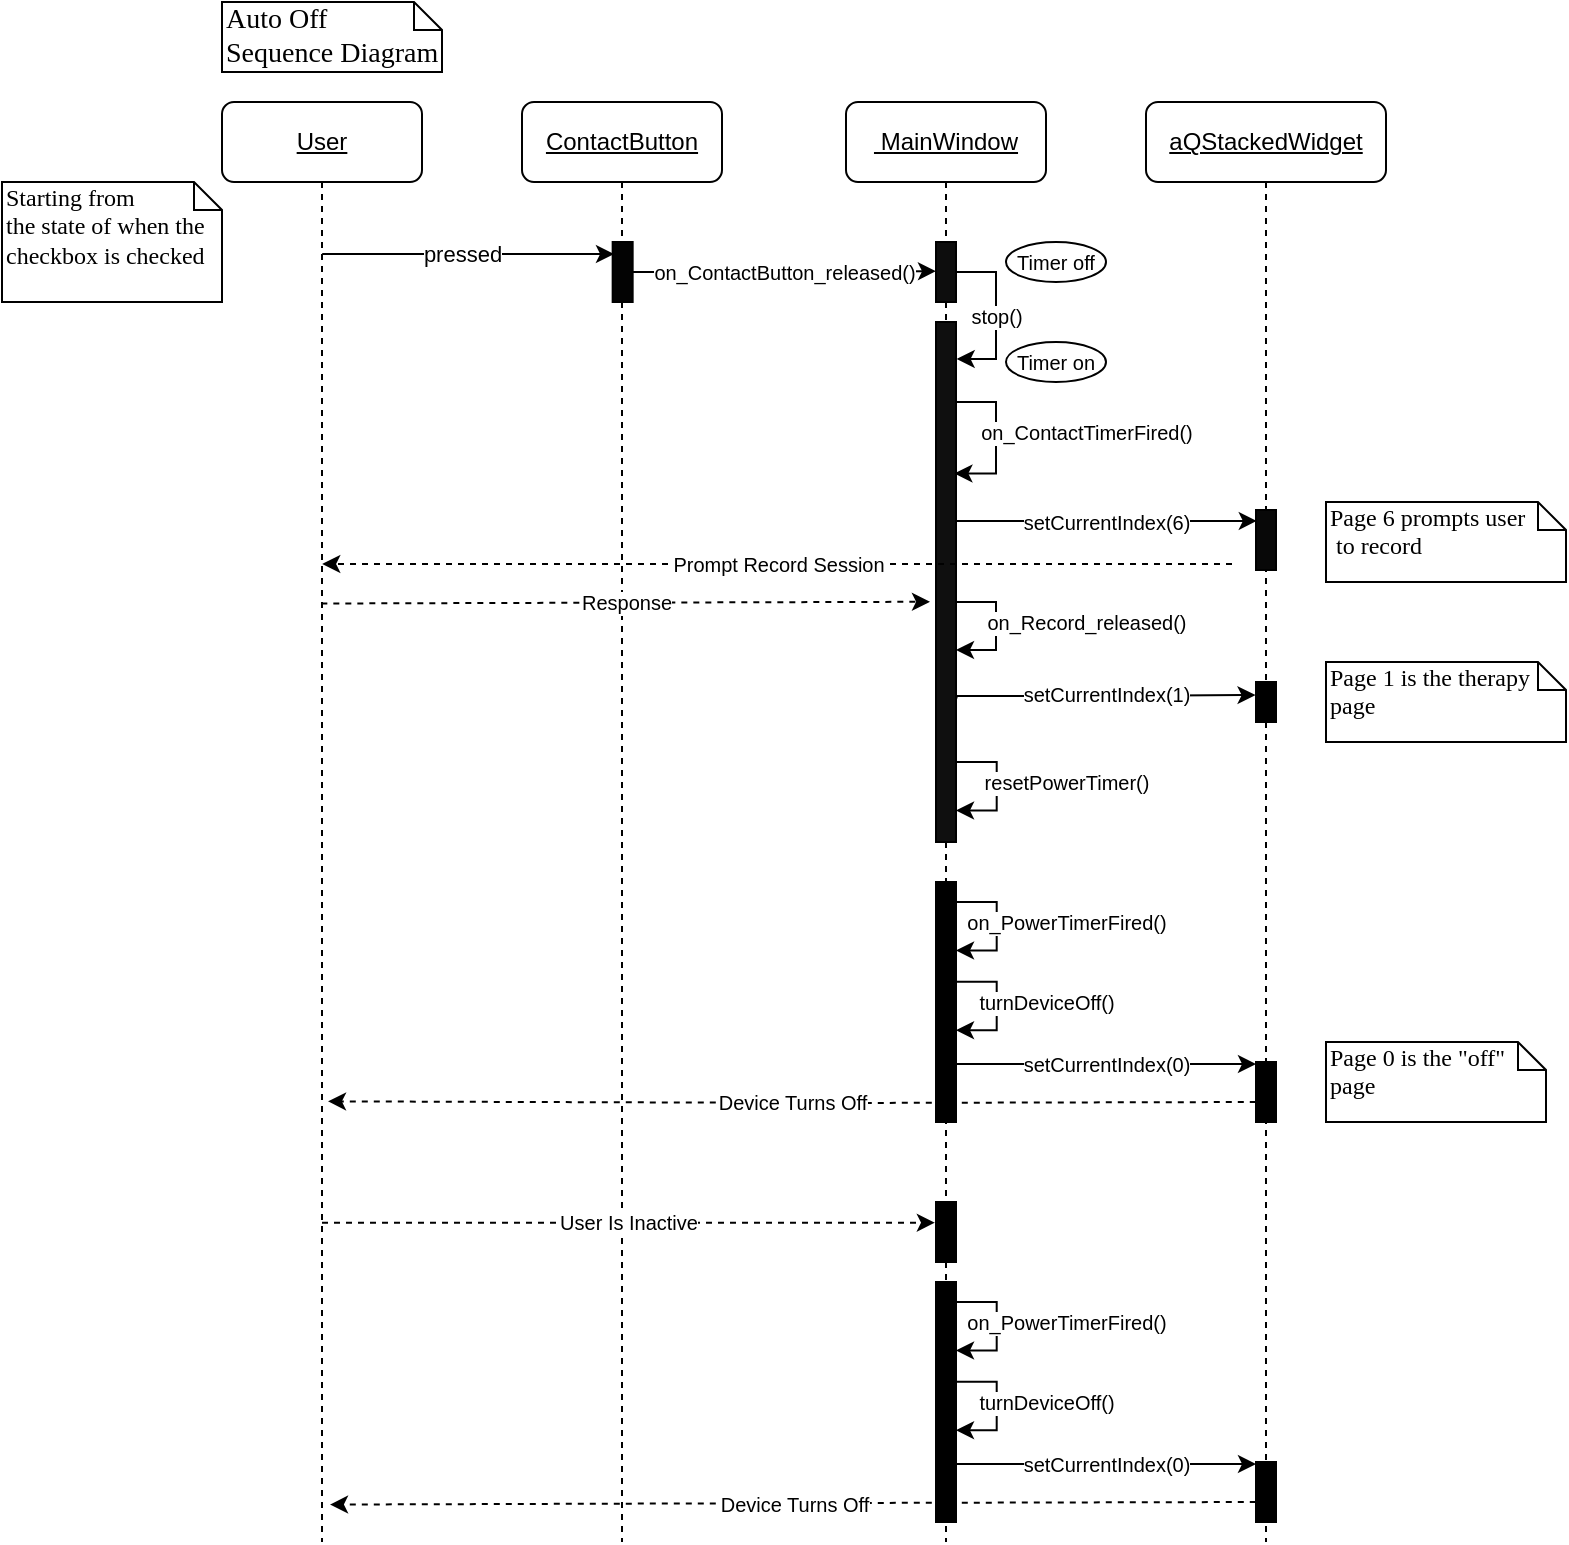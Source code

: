 <mxfile version="15.9.1" type="device"><diagram id="Scy_tJtB7N8xiHCwlLkG" name="Page-1"><mxGraphModel dx="1422" dy="702" grid="1" gridSize="10" guides="1" tooltips="1" connect="1" arrows="1" fold="1" page="1" pageScale="1" pageWidth="850" pageHeight="1100" math="0" shadow="0"><root><mxCell id="0"/><mxCell id="1" parent="0"/><mxCell id="IdRi-EkKLNIlzUSz1pVr-2" value="&lt;u&gt;&lt;font face=&quot;Helvetica&quot;&gt;&amp;nbsp;MainWindow&lt;/font&gt;&lt;/u&gt;" style="shape=umlLifeline;perimeter=lifelinePerimeter;whiteSpace=wrap;html=1;container=1;collapsible=0;recursiveResize=0;outlineConnect=0;rounded=1;shadow=0;comic=0;labelBackgroundColor=none;strokeWidth=1;fontFamily=Verdana;fontSize=12;align=center;" parent="1" vertex="1"><mxGeometry x="432" y="80" width="100" height="720" as="geometry"/></mxCell><mxCell id="IdRi-EkKLNIlzUSz1pVr-25" value="stop()" style="edgeStyle=orthogonalEdgeStyle;rounded=0;orthogonalLoop=1;jettySize=auto;html=1;entryX=1.033;entryY=0.071;entryDx=0;entryDy=0;entryPerimeter=0;fontSize=10;" parent="IdRi-EkKLNIlzUSz1pVr-2" source="IdRi-EkKLNIlzUSz1pVr-22" target="IdRi-EkKLNIlzUSz1pVr-23" edge="1"><mxGeometry relative="1" as="geometry"><Array as="points"><mxPoint x="75" y="85"/><mxPoint x="75" y="129"/></Array></mxGeometry></mxCell><mxCell id="IdRi-EkKLNIlzUSz1pVr-22" value="" style="html=1;points=[];perimeter=orthogonalPerimeter;rounded=0;shadow=0;comic=0;labelBackgroundColor=none;strokeWidth=1;fontFamily=Verdana;fontSize=12;align=center;fillColor=#0D0D0D;" parent="IdRi-EkKLNIlzUSz1pVr-2" vertex="1"><mxGeometry x="45" y="70" width="10" height="30" as="geometry"/></mxCell><mxCell id="IdRi-EkKLNIlzUSz1pVr-23" value="" style="html=1;points=[];perimeter=orthogonalPerimeter;rounded=0;shadow=0;comic=0;labelBackgroundColor=none;strokeWidth=1;fontFamily=Verdana;fontSize=12;align=center;fillColor=#0F0F0F;" parent="IdRi-EkKLNIlzUSz1pVr-2" vertex="1"><mxGeometry x="45" y="110" width="10" height="260" as="geometry"/></mxCell><mxCell id="IdRi-EkKLNIlzUSz1pVr-30" value="on_ContactTimerFired()" style="edgeStyle=orthogonalEdgeStyle;rounded=0;orthogonalLoop=1;jettySize=auto;html=1;entryX=0.92;entryY=0.504;entryDx=0;entryDy=0;entryPerimeter=0;fontSize=10;" parent="IdRi-EkKLNIlzUSz1pVr-2" edge="1"><mxGeometry x="-0.094" y="45" relative="1" as="geometry"><mxPoint x="55" y="150" as="sourcePoint"/><mxPoint x="54.2" y="185.76" as="targetPoint"/><Array as="points"><mxPoint x="75" y="150"/><mxPoint x="75" y="186"/></Array><mxPoint as="offset"/></mxGeometry></mxCell><mxCell id="IdRi-EkKLNIlzUSz1pVr-35" value="on_Record_released()" style="edgeStyle=orthogonalEdgeStyle;rounded=0;orthogonalLoop=1;jettySize=auto;html=1;fontSize=10;" parent="IdRi-EkKLNIlzUSz1pVr-2" source="IdRi-EkKLNIlzUSz1pVr-23" edge="1"><mxGeometry x="-0.062" y="45" relative="1" as="geometry"><mxPoint x="55" y="274" as="targetPoint"/><Array as="points"><mxPoint x="75" y="250"/><mxPoint x="75" y="274"/></Array><mxPoint as="offset"/></mxGeometry></mxCell><mxCell id="IdRi-EkKLNIlzUSz1pVr-39" value="resetPowerTimer()" style="edgeStyle=orthogonalEdgeStyle;rounded=0;orthogonalLoop=1;jettySize=auto;html=1;entryX=0.967;entryY=0.657;entryDx=0;entryDy=0;entryPerimeter=0;fontSize=10;" parent="IdRi-EkKLNIlzUSz1pVr-2" edge="1"><mxGeometry x="-0.072" y="35" relative="1" as="geometry"><mxPoint x="55.33" y="330" as="sourcePoint"/><mxPoint x="55.0" y="354.25" as="targetPoint"/><Array as="points"><mxPoint x="75.33" y="330"/><mxPoint x="75.33" y="354"/></Array><mxPoint as="offset"/></mxGeometry></mxCell><mxCell id="IdRi-EkKLNIlzUSz1pVr-40" value="" style="html=1;points=[];perimeter=orthogonalPerimeter;rounded=0;shadow=0;comic=0;labelBackgroundColor=none;strokeWidth=1;fontFamily=Verdana;fontSize=12;align=center;fillColor=#000000;" parent="IdRi-EkKLNIlzUSz1pVr-2" vertex="1"><mxGeometry x="45" y="390" width="10" height="120" as="geometry"/></mxCell><mxCell id="IdRi-EkKLNIlzUSz1pVr-41" value="on_PowerTimerFired()" style="edgeStyle=orthogonalEdgeStyle;rounded=0;orthogonalLoop=1;jettySize=auto;html=1;entryX=0.967;entryY=0.657;entryDx=0;entryDy=0;entryPerimeter=0;fontSize=10;" parent="IdRi-EkKLNIlzUSz1pVr-2" edge="1"><mxGeometry x="-0.072" y="35" relative="1" as="geometry"><mxPoint x="55.33" y="400" as="sourcePoint"/><mxPoint x="55.0" y="424.25" as="targetPoint"/><Array as="points"><mxPoint x="75.33" y="400"/><mxPoint x="75.33" y="424"/></Array><mxPoint as="offset"/></mxGeometry></mxCell><mxCell id="IdRi-EkKLNIlzUSz1pVr-42" value="turnDeviceOff()" style="edgeStyle=orthogonalEdgeStyle;rounded=0;orthogonalLoop=1;jettySize=auto;html=1;entryX=0.967;entryY=0.657;entryDx=0;entryDy=0;entryPerimeter=0;fontSize=10;" parent="IdRi-EkKLNIlzUSz1pVr-2" edge="1"><mxGeometry x="-0.067" y="25" relative="1" as="geometry"><mxPoint x="55.33" y="439.85" as="sourcePoint"/><mxPoint x="55.0" y="464.1" as="targetPoint"/><Array as="points"><mxPoint x="75.33" y="439.85"/><mxPoint x="75.33" y="463.85"/></Array><mxPoint as="offset"/></mxGeometry></mxCell><mxCell id="IdRi-EkKLNIlzUSz1pVr-45" value="Device Turns Off" style="edgeStyle=orthogonalEdgeStyle;rounded=0;orthogonalLoop=1;jettySize=auto;html=1;fontSize=10;dashed=1;entryX=0.53;entryY=0.694;entryDx=0;entryDy=0;entryPerimeter=0;" parent="IdRi-EkKLNIlzUSz1pVr-2" edge="1" target="IdRi-EkKLNIlzUSz1pVr-4"><mxGeometry relative="1" as="geometry"><mxPoint x="204.9" y="500" as="sourcePoint"/><mxPoint x="-252" y="500" as="targetPoint"/></mxGeometry></mxCell><mxCell id="IdRi-EkKLNIlzUSz1pVr-53" value="" style="html=1;points=[];perimeter=orthogonalPerimeter;rounded=0;shadow=0;comic=0;labelBackgroundColor=none;strokeWidth=1;fontFamily=Verdana;fontSize=12;align=center;fillColor=#000000;" parent="IdRi-EkKLNIlzUSz1pVr-2" vertex="1"><mxGeometry x="45" y="590" width="10" height="120" as="geometry"/></mxCell><mxCell id="IdRi-EkKLNIlzUSz1pVr-54" value="on_PowerTimerFired()" style="edgeStyle=orthogonalEdgeStyle;rounded=0;orthogonalLoop=1;jettySize=auto;html=1;entryX=0.967;entryY=0.657;entryDx=0;entryDy=0;entryPerimeter=0;fontSize=10;" parent="IdRi-EkKLNIlzUSz1pVr-2" edge="1"><mxGeometry x="-0.072" y="35" relative="1" as="geometry"><mxPoint x="55.33" y="600" as="sourcePoint"/><mxPoint x="55" y="624.25" as="targetPoint"/><Array as="points"><mxPoint x="75.33" y="600"/><mxPoint x="75.33" y="624"/></Array><mxPoint as="offset"/></mxGeometry></mxCell><mxCell id="IdRi-EkKLNIlzUSz1pVr-55" value="turnDeviceOff()" style="edgeStyle=orthogonalEdgeStyle;rounded=0;orthogonalLoop=1;jettySize=auto;html=1;entryX=0.967;entryY=0.657;entryDx=0;entryDy=0;entryPerimeter=0;fontSize=10;" parent="IdRi-EkKLNIlzUSz1pVr-2" edge="1"><mxGeometry x="-0.067" y="25" relative="1" as="geometry"><mxPoint x="55.33" y="639.85" as="sourcePoint"/><mxPoint x="55" y="664.1" as="targetPoint"/><Array as="points"><mxPoint x="75.33" y="639.85"/><mxPoint x="75.33" y="663.85"/></Array><mxPoint as="offset"/></mxGeometry></mxCell><mxCell id="IdRi-EkKLNIlzUSz1pVr-56" value="Device Turns Off" style="edgeStyle=orthogonalEdgeStyle;rounded=0;orthogonalLoop=1;jettySize=auto;html=1;fontSize=10;dashed=1;entryX=0.54;entryY=0.974;entryDx=0;entryDy=0;entryPerimeter=0;" parent="IdRi-EkKLNIlzUSz1pVr-2" edge="1" target="IdRi-EkKLNIlzUSz1pVr-4"><mxGeometry relative="1" as="geometry"><mxPoint x="204.9" y="700" as="sourcePoint"/><mxPoint x="-250" y="700" as="targetPoint"/></mxGeometry></mxCell><mxCell id="IdRi-EkKLNIlzUSz1pVr-58" value="setCurrentIndex(0)" style="edgeStyle=orthogonalEdgeStyle;rounded=0;orthogonalLoop=1;jettySize=auto;html=1;entryX=0.04;entryY=0.116;entryDx=0;entryDy=0;entryPerimeter=0;fontSize=10;" parent="IdRi-EkKLNIlzUSz1pVr-2" edge="1"><mxGeometry relative="1" as="geometry"><mxPoint x="54.6" y="681.02" as="sourcePoint"/><mxPoint x="205" y="681" as="targetPoint"/><Array as="points"><mxPoint x="129.6" y="680.52"/></Array></mxGeometry></mxCell><mxCell id="IdRi-EkKLNIlzUSz1pVr-59" value="" style="html=1;points=[];perimeter=orthogonalPerimeter;rounded=0;shadow=0;comic=0;labelBackgroundColor=none;strokeWidth=1;fontFamily=Verdana;fontSize=12;align=center;fillColor=#000000;" parent="IdRi-EkKLNIlzUSz1pVr-2" vertex="1"><mxGeometry x="45" y="550" width="10" height="30" as="geometry"/></mxCell><mxCell id="IdRi-EkKLNIlzUSz1pVr-3" value="&lt;u&gt;&lt;font face=&quot;Helvetica&quot;&gt;aQStackedWidget&lt;/font&gt;&lt;/u&gt;" style="shape=umlLifeline;perimeter=lifelinePerimeter;whiteSpace=wrap;html=1;container=1;collapsible=0;recursiveResize=0;outlineConnect=0;rounded=1;shadow=0;comic=0;labelBackgroundColor=none;strokeWidth=1;fontFamily=Verdana;fontSize=12;align=center;" parent="1" vertex="1"><mxGeometry x="582" y="80" width="120" height="720" as="geometry"/></mxCell><mxCell id="IdRi-EkKLNIlzUSz1pVr-29" value="" style="html=1;points=[];perimeter=orthogonalPerimeter;rounded=0;shadow=0;comic=0;labelBackgroundColor=none;strokeWidth=1;fontFamily=Verdana;fontSize=12;align=center;fillColor=#080808;" parent="IdRi-EkKLNIlzUSz1pVr-3" vertex="1"><mxGeometry x="55" y="204" width="10" height="30" as="geometry"/></mxCell><mxCell id="IdRi-EkKLNIlzUSz1pVr-43" value="" style="html=1;points=[];perimeter=orthogonalPerimeter;rounded=0;shadow=0;comic=0;labelBackgroundColor=none;strokeWidth=1;fontFamily=Verdana;fontSize=12;align=center;fillColor=#000000;" parent="IdRi-EkKLNIlzUSz1pVr-3" vertex="1"><mxGeometry x="55" y="480" width="10" height="30" as="geometry"/></mxCell><mxCell id="IdRi-EkKLNIlzUSz1pVr-44" value="setCurrentIndex(0)" style="edgeStyle=orthogonalEdgeStyle;rounded=0;orthogonalLoop=1;jettySize=auto;html=1;entryX=0.04;entryY=0.116;entryDx=0;entryDy=0;entryPerimeter=0;fontSize=10;" parent="IdRi-EkKLNIlzUSz1pVr-3" edge="1"><mxGeometry relative="1" as="geometry"><mxPoint x="-95.4" y="481.02" as="sourcePoint"/><mxPoint x="55.0" y="481" as="targetPoint"/><Array as="points"><mxPoint x="-20.4" y="480.52"/></Array></mxGeometry></mxCell><mxCell id="IdRi-EkKLNIlzUSz1pVr-57" value="" style="html=1;points=[];perimeter=orthogonalPerimeter;rounded=0;shadow=0;comic=0;labelBackgroundColor=none;strokeWidth=1;fontFamily=Verdana;fontSize=12;align=center;fillColor=#000000;" parent="IdRi-EkKLNIlzUSz1pVr-3" vertex="1"><mxGeometry x="55" y="680" width="10" height="30" as="geometry"/></mxCell><mxCell id="IdRi-EkKLNIlzUSz1pVr-62" value="" style="html=1;points=[];perimeter=orthogonalPerimeter;rounded=0;shadow=0;comic=0;labelBackgroundColor=none;strokeWidth=1;fontFamily=Verdana;fontSize=12;align=center;fillColor=#000000;" parent="IdRi-EkKLNIlzUSz1pVr-3" vertex="1"><mxGeometry x="55" y="290" width="10" height="20" as="geometry"/></mxCell><mxCell id="IdRi-EkKLNIlzUSz1pVr-4" value="&lt;u&gt;&lt;font face=&quot;Helvetica&quot;&gt;User&lt;/font&gt;&lt;/u&gt;" style="shape=umlLifeline;perimeter=lifelinePerimeter;whiteSpace=wrap;html=1;container=1;collapsible=0;recursiveResize=0;outlineConnect=0;rounded=1;shadow=0;comic=0;labelBackgroundColor=none;strokeWidth=1;fontFamily=Verdana;fontSize=12;align=center;" parent="1" vertex="1"><mxGeometry x="120" y="80" width="100" height="720" as="geometry"/></mxCell><mxCell id="IdRi-EkKLNIlzUSz1pVr-5" value="&lt;font style=&quot;font-size: 14px&quot;&gt;Auto Off &lt;br&gt;Sequence Diagram&lt;/font&gt;" style="shape=note;whiteSpace=wrap;html=1;size=14;verticalAlign=top;align=left;spacingTop=-6;rounded=0;shadow=0;comic=0;labelBackgroundColor=none;strokeWidth=1;fontFamily=Verdana;fontSize=12;fillColor=default;strokeColor=default;fontColor=default;" parent="1" vertex="1"><mxGeometry x="120" y="30" width="110" height="35" as="geometry"/></mxCell><mxCell id="IdRi-EkKLNIlzUSz1pVr-6" value="&lt;u&gt;&lt;font face=&quot;Helvetica&quot;&gt;ContactButton&lt;/font&gt;&lt;/u&gt;" style="shape=umlLifeline;perimeter=lifelinePerimeter;whiteSpace=wrap;html=1;container=1;collapsible=0;recursiveResize=0;outlineConnect=0;rounded=1;shadow=0;comic=0;labelBackgroundColor=none;strokeWidth=1;fontFamily=Verdana;fontSize=12;align=center;" parent="1" vertex="1"><mxGeometry x="270" y="80" width="100" height="720" as="geometry"/></mxCell><mxCell id="IdRi-EkKLNIlzUSz1pVr-13" value="" style="html=1;points=[];perimeter=orthogonalPerimeter;rounded=0;shadow=0;comic=0;labelBackgroundColor=none;strokeWidth=1;fontFamily=Verdana;fontSize=12;align=center;fillColor=#030303;" parent="IdRi-EkKLNIlzUSz1pVr-6" vertex="1"><mxGeometry x="45.33" y="70" width="10" height="30" as="geometry"/></mxCell><mxCell id="IdRi-EkKLNIlzUSz1pVr-17" value="pressed" style="endArrow=classic;html=1;rounded=0;entryX=0.067;entryY=0.2;entryDx=0;entryDy=0;entryPerimeter=0;" parent="1" edge="1"><mxGeometry x="-0.042" width="50" height="50" relative="1" as="geometry"><mxPoint x="170.1" y="156" as="sourcePoint"/><mxPoint x="316" y="156" as="targetPoint"/><mxPoint as="offset"/></mxGeometry></mxCell><mxCell id="IdRi-EkKLNIlzUSz1pVr-20" value="Starting from &lt;br&gt;the state of when the checkbox is checked&amp;nbsp;" style="shape=note;whiteSpace=wrap;html=1;size=14;verticalAlign=top;align=left;spacingTop=-6;rounded=0;shadow=0;comic=0;labelBackgroundColor=none;strokeWidth=1;fontFamily=Verdana;fontSize=12;fillColor=default;strokeColor=default;fontColor=default;" parent="1" vertex="1"><mxGeometry x="10" y="120" width="110" height="60" as="geometry"/></mxCell><mxCell id="IdRi-EkKLNIlzUSz1pVr-24" value="&lt;font style=&quot;font-size: 10px&quot;&gt;on_ContactButton_released()&lt;/font&gt;" style="edgeStyle=orthogonalEdgeStyle;rounded=0;orthogonalLoop=1;jettySize=auto;html=1;entryX=0;entryY=0.487;entryDx=0;entryDy=0;entryPerimeter=0;" parent="1" source="IdRi-EkKLNIlzUSz1pVr-13" target="IdRi-EkKLNIlzUSz1pVr-22" edge="1"><mxGeometry x="0.003" relative="1" as="geometry"><mxPoint as="offset"/></mxGeometry></mxCell><mxCell id="IdRi-EkKLNIlzUSz1pVr-26" value="Timer off" style="ellipse;whiteSpace=wrap;html=1;fontSize=10;" parent="1" vertex="1"><mxGeometry x="512" y="150" width="50" height="20" as="geometry"/></mxCell><mxCell id="IdRi-EkKLNIlzUSz1pVr-31" value="setCurrentIndex(6)" style="edgeStyle=orthogonalEdgeStyle;rounded=0;orthogonalLoop=1;jettySize=auto;html=1;entryX=0.04;entryY=0.116;entryDx=0;entryDy=0;entryPerimeter=0;fontSize=10;" parent="1" edge="1"><mxGeometry relative="1" as="geometry"><mxPoint x="487" y="289.5" as="sourcePoint"/><mxPoint x="637.4" y="289.48" as="targetPoint"/><Array as="points"><mxPoint x="562" y="289"/></Array></mxGeometry></mxCell><mxCell id="IdRi-EkKLNIlzUSz1pVr-32" value="Prompt Record Session" style="edgeStyle=orthogonalEdgeStyle;rounded=0;orthogonalLoop=1;jettySize=auto;html=1;fontSize=10;dashed=1;" parent="1" edge="1"><mxGeometry relative="1" as="geometry"><mxPoint x="625" y="311" as="sourcePoint"/><mxPoint x="170.1" y="311" as="targetPoint"/></mxGeometry></mxCell><mxCell id="IdRi-EkKLNIlzUSz1pVr-27" value="Timer on" style="ellipse;whiteSpace=wrap;html=1;fontSize=10;" parent="1" vertex="1"><mxGeometry x="512" y="200" width="50" height="20" as="geometry"/></mxCell><mxCell id="IdRi-EkKLNIlzUSz1pVr-33" value="Response" style="endArrow=classic;html=1;rounded=0;dashed=1;fontSize=10;entryX=-0.3;entryY=0.538;entryDx=0;entryDy=0;entryPerimeter=0;" parent="1" edge="1" target="IdRi-EkKLNIlzUSz1pVr-23"><mxGeometry width="50" height="50" relative="1" as="geometry"><mxPoint x="169.667" y="330.75" as="sourcePoint"/><mxPoint x="465" y="330.75" as="targetPoint"/></mxGeometry></mxCell><mxCell id="IdRi-EkKLNIlzUSz1pVr-34" value="Page 6 prompts user&amp;nbsp; &amp;nbsp; &amp;nbsp;to record" style="shape=note;whiteSpace=wrap;html=1;size=14;verticalAlign=top;align=left;spacingTop=-6;rounded=0;shadow=0;comic=0;labelBackgroundColor=none;strokeWidth=1;fontFamily=Verdana;fontSize=12;fillColor=default;strokeColor=default;fontColor=default;" parent="1" vertex="1"><mxGeometry x="672" y="280" width="120" height="40" as="geometry"/></mxCell><mxCell id="IdRi-EkKLNIlzUSz1pVr-38" value="Page 1 is the therapy page" style="shape=note;whiteSpace=wrap;html=1;size=14;verticalAlign=top;align=left;spacingTop=-6;rounded=0;shadow=0;comic=0;labelBackgroundColor=none;strokeWidth=1;fontFamily=Verdana;fontSize=12;fillColor=default;strokeColor=default;fontColor=default;" parent="1" vertex="1"><mxGeometry x="672" y="360" width="120" height="40" as="geometry"/></mxCell><mxCell id="IdRi-EkKLNIlzUSz1pVr-60" value="User Is Inactive" style="endArrow=classic;html=1;rounded=0;fontSize=10;entryX=-0.057;entryY=0.344;entryDx=0;entryDy=0;entryPerimeter=0;dashed=1;" parent="1" source="IdRi-EkKLNIlzUSz1pVr-4" target="IdRi-EkKLNIlzUSz1pVr-59" edge="1"><mxGeometry width="50" height="50" relative="1" as="geometry"><mxPoint x="260" y="690" as="sourcePoint"/><mxPoint x="310" y="640" as="targetPoint"/></mxGeometry></mxCell><mxCell id="IdRi-EkKLNIlzUSz1pVr-61" value="Page 0 is the &quot;off&quot; page" style="shape=note;whiteSpace=wrap;html=1;size=14;verticalAlign=top;align=left;spacingTop=-6;rounded=0;shadow=0;comic=0;labelBackgroundColor=none;strokeWidth=1;fontFamily=Verdana;fontSize=12;fillColor=default;strokeColor=default;fontColor=default;" parent="1" vertex="1"><mxGeometry x="672" y="550" width="110" height="40" as="geometry"/></mxCell><mxCell id="IdRi-EkKLNIlzUSz1pVr-37" value="setCurrentIndex(1)" style="edgeStyle=orthogonalEdgeStyle;rounded=0;orthogonalLoop=1;jettySize=auto;html=1;fontSize=10;entryX=-0.022;entryY=0.225;entryDx=0;entryDy=0;entryPerimeter=0;exitX=1.026;exitY=0.678;exitDx=0;exitDy=0;exitPerimeter=0;" parent="1" edge="1"><mxGeometry x="0.008" y="1" relative="1" as="geometry"><mxPoint x="487.26" y="378.28" as="sourcePoint"/><mxPoint x="636.78" y="376.5" as="targetPoint"/><Array as="points"><mxPoint x="487" y="377"/><mxPoint x="562" y="377"/></Array><mxPoint as="offset"/></mxGeometry></mxCell></root></mxGraphModel></diagram></mxfile>